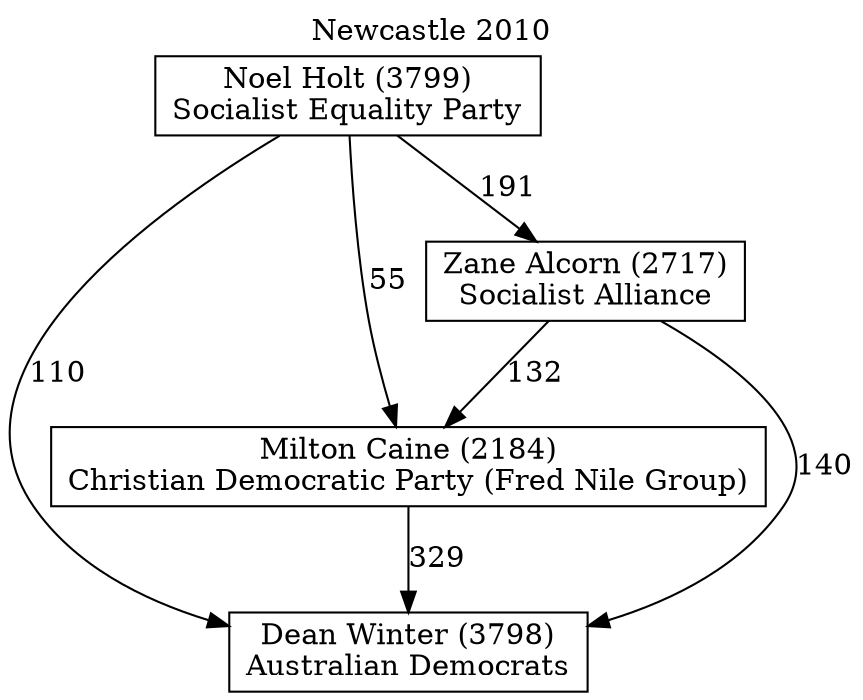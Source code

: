 // House preference flow
digraph "Dean Winter (3798)_Newcastle_2010" {
	graph [label="Newcastle 2010" labelloc=t mclimit=10]
	node [shape=box]
	"Dean Winter (3798)" [label="Dean Winter (3798)
Australian Democrats"]
	"Milton Caine (2184)" [label="Milton Caine (2184)
Christian Democratic Party (Fred Nile Group)"]
	"Zane Alcorn (2717)" [label="Zane Alcorn (2717)
Socialist Alliance"]
	"Noel Holt (3799)" [label="Noel Holt (3799)
Socialist Equality Party"]
	"Milton Caine (2184)" -> "Dean Winter (3798)" [label=329]
	"Zane Alcorn (2717)" -> "Milton Caine (2184)" [label=132]
	"Noel Holt (3799)" -> "Zane Alcorn (2717)" [label=191]
	"Zane Alcorn (2717)" -> "Dean Winter (3798)" [label=140]
	"Noel Holt (3799)" -> "Dean Winter (3798)" [label=110]
	"Noel Holt (3799)" -> "Milton Caine (2184)" [label=55]
}

